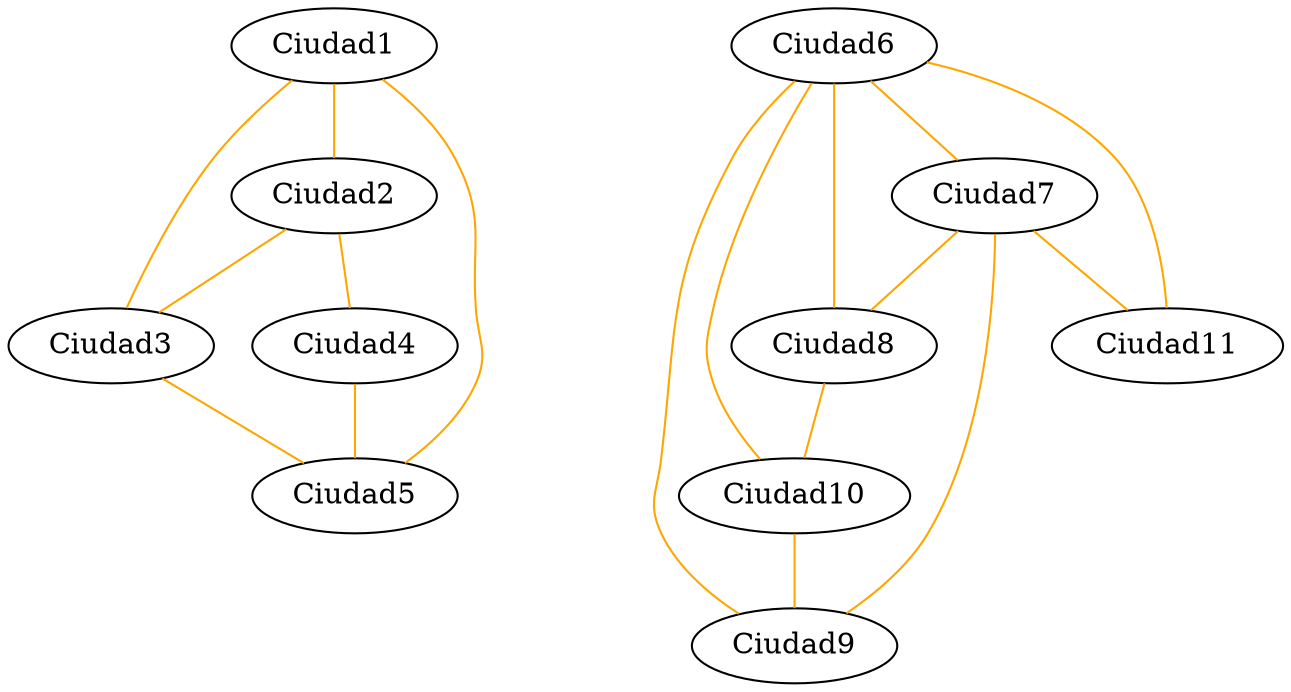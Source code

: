 strict graph G {
  1 [ color="black" label="Ciudad1" ];
  2 [ color="black" label="Ciudad2" ];
  3 [ color="black" label="Ciudad3" ];
  4 [ color="black" label="Ciudad4" ];
  5 [ color="black" label="Ciudad5" ];
  6 [ label="Ciudad6" ];
  7 [ label="Ciudad7" ];
  8 [ label="Ciudad8" ];
  9 [ label="Ciudad9" ];
  10 [ label="Ciudad10" ];
  11 [ label="Ciudad11" ];
  1 -- 2 [ color="orange" ];
  2 -- 3 [ color="orange" ];
  3 -- 5 [ color="orange" ];
  2 -- 4 [ color="orange" ];
  4 -- 5 [ color="orange" ];
  1 -- 3 [ color="orange" ];
  5 -- 1 [ color="orange" ];
  6 -- 8 [ color="orange" ];
  9 -- 6 [ color="orange" ];
  8 -- 10 [ color="orange" ];
  10 -- 9 [ color="orange" ];
  6 -- 10 [ color="orange" ];
  6 -- 7 [ color="orange" ];
  7 -- 9 [ color="orange" ];
  7 -- 11 [ color="orange" ];
  11 -- 6 [ color="orange" ];
  7 -- 8 [ color="orange" ];
}
